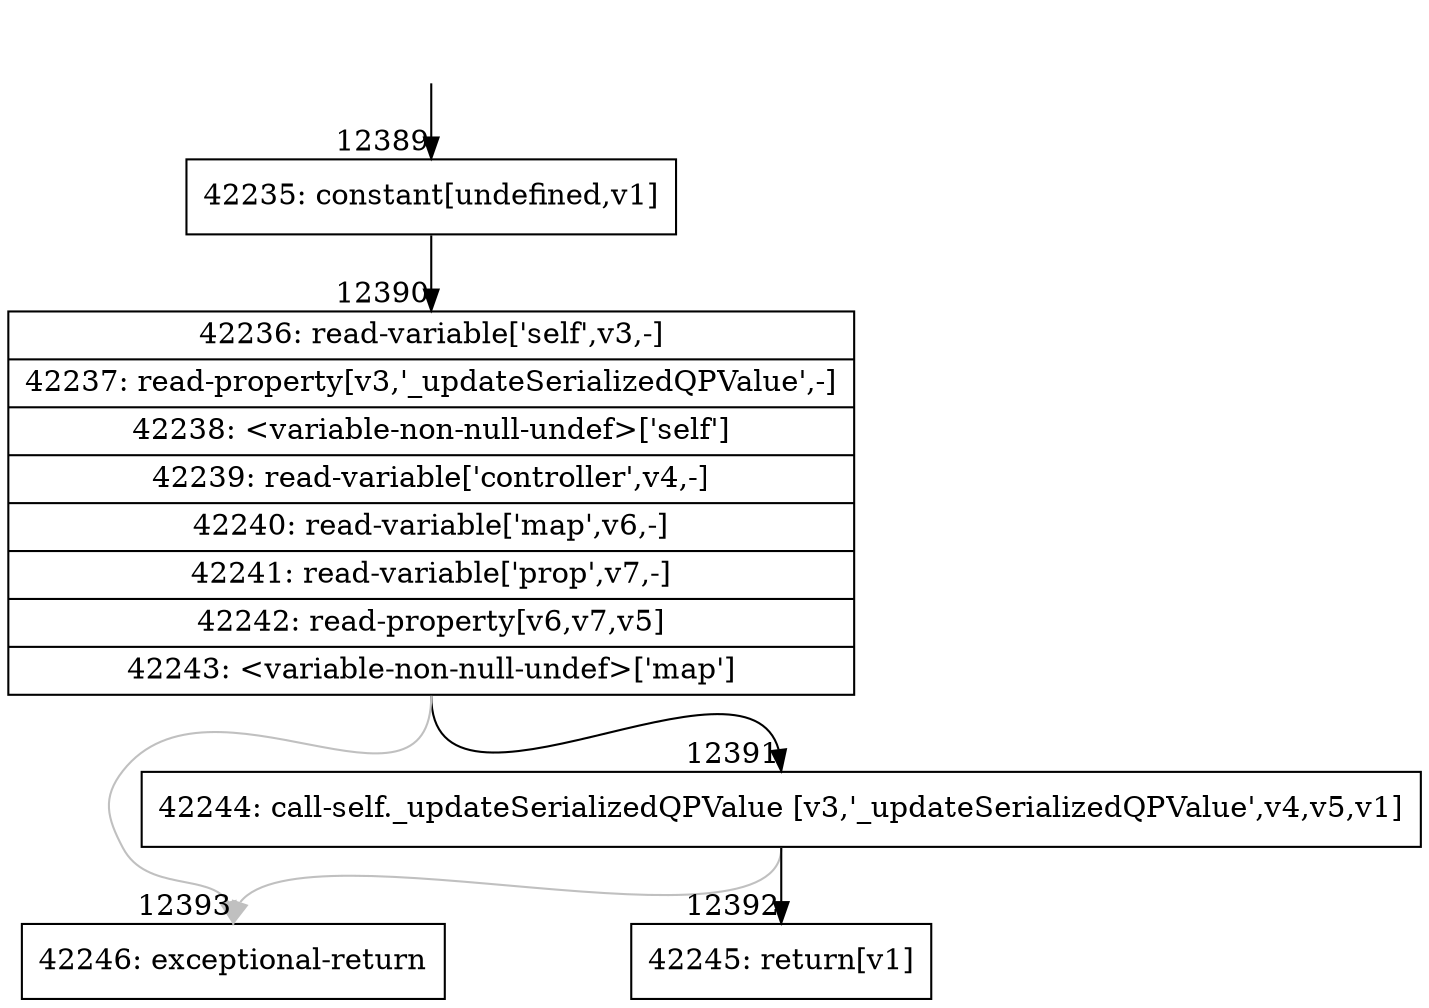 digraph {
rankdir="TD"
BB_entry1033[shape=none,label=""];
BB_entry1033 -> BB12389 [tailport=s, headport=n, headlabel="    12389"]
BB12389 [shape=record label="{42235: constant[undefined,v1]}" ] 
BB12389 -> BB12390 [tailport=s, headport=n, headlabel="      12390"]
BB12390 [shape=record label="{42236: read-variable['self',v3,-]|42237: read-property[v3,'_updateSerializedQPValue',-]|42238: \<variable-non-null-undef\>['self']|42239: read-variable['controller',v4,-]|42240: read-variable['map',v6,-]|42241: read-variable['prop',v7,-]|42242: read-property[v6,v7,v5]|42243: \<variable-non-null-undef\>['map']}" ] 
BB12390 -> BB12391 [tailport=s, headport=n, headlabel="      12391"]
BB12390 -> BB12393 [tailport=s, headport=n, color=gray, headlabel="      12393"]
BB12391 [shape=record label="{42244: call-self._updateSerializedQPValue [v3,'_updateSerializedQPValue',v4,v5,v1]}" ] 
BB12391 -> BB12392 [tailport=s, headport=n, headlabel="      12392"]
BB12391 -> BB12393 [tailport=s, headport=n, color=gray]
BB12392 [shape=record label="{42245: return[v1]}" ] 
BB12393 [shape=record label="{42246: exceptional-return}" ] 
//#$~ 22810
}
